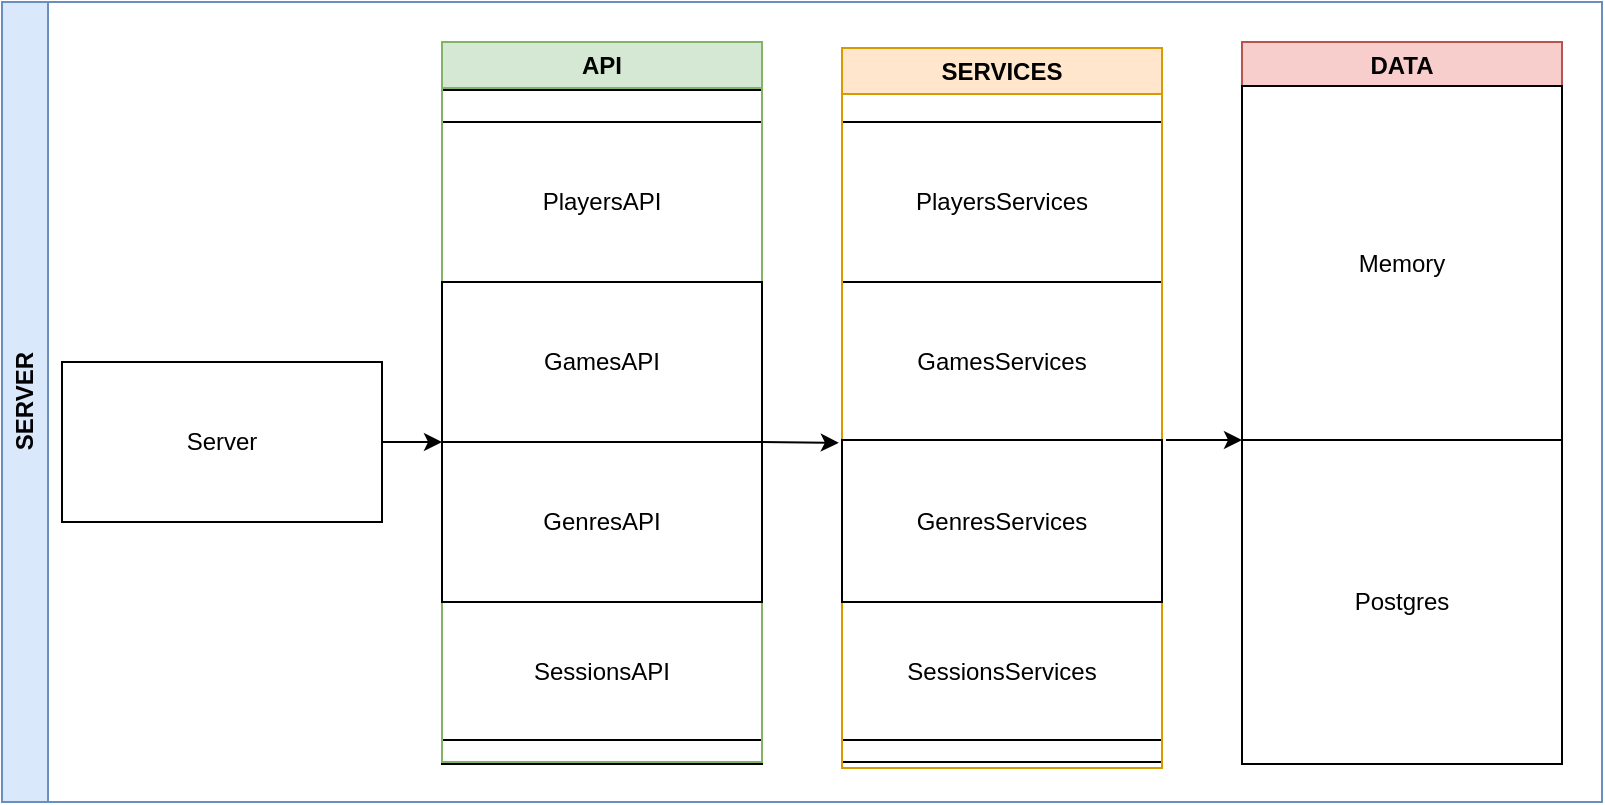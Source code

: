 <mxfile version="24.3.1" type="device">
  <diagram name="Página-1" id="9pI_9j59oDvoFk84XUo-">
    <mxGraphModel dx="1361" dy="638" grid="0" gridSize="10" guides="1" tooltips="1" connect="1" arrows="1" fold="1" page="0" pageScale="1" pageWidth="827" pageHeight="1169" background="none" math="0" shadow="0">
      <root>
        <mxCell id="0" />
        <mxCell id="1" parent="0" />
        <mxCell id="ZGOzC3T_o9DJFjdVKeZU-22" value="SERVER" style="swimlane;horizontal=0;whiteSpace=wrap;html=1;fillColor=#dae8fc;strokeColor=#6c8ebf;" parent="1" vertex="1">
          <mxGeometry width="800" height="400" as="geometry" />
        </mxCell>
        <mxCell id="ZGOzC3T_o9DJFjdVKeZU-32" value="-" style="rounded=0;whiteSpace=wrap;html=1;" parent="ZGOzC3T_o9DJFjdVKeZU-22" vertex="1">
          <mxGeometry x="420" y="43" width="160" height="337" as="geometry" />
        </mxCell>
        <mxCell id="ZGOzC3T_o9DJFjdVKeZU-30" value="-" style="rounded=0;whiteSpace=wrap;html=1;" parent="ZGOzC3T_o9DJFjdVKeZU-22" vertex="1">
          <mxGeometry x="220" y="44" width="160" height="337" as="geometry" />
        </mxCell>
        <mxCell id="ZGOzC3T_o9DJFjdVKeZU-2" value="PlayersAPI" style="rounded=0;whiteSpace=wrap;html=1;" parent="ZGOzC3T_o9DJFjdVKeZU-22" vertex="1">
          <mxGeometry x="220" y="60" width="160" height="80" as="geometry" />
        </mxCell>
        <mxCell id="ZGOzC3T_o9DJFjdVKeZU-4" value="SessionsAPI" style="rounded=0;whiteSpace=wrap;html=1;" parent="ZGOzC3T_o9DJFjdVKeZU-22" vertex="1">
          <mxGeometry x="220" y="300" width="160" height="69" as="geometry" />
        </mxCell>
        <mxCell id="ZGOzC3T_o9DJFjdVKeZU-18" value="API" style="swimlane;whiteSpace=wrap;html=1;fillColor=#d5e8d4;strokeColor=#82b366;" parent="ZGOzC3T_o9DJFjdVKeZU-22" vertex="1">
          <mxGeometry x="220" y="20" width="160" height="360" as="geometry" />
        </mxCell>
        <mxCell id="ZGOzC3T_o9DJFjdVKeZU-3" value="GamesAPI" style="rounded=0;whiteSpace=wrap;html=1;" parent="ZGOzC3T_o9DJFjdVKeZU-18" vertex="1">
          <mxGeometry y="120" width="160" height="80" as="geometry" />
        </mxCell>
        <mxCell id="ZGOzC3T_o9DJFjdVKeZU-5" value="PlayersServices" style="rounded=0;whiteSpace=wrap;html=1;" parent="ZGOzC3T_o9DJFjdVKeZU-22" vertex="1">
          <mxGeometry x="420" y="60" width="160" height="80" as="geometry" />
        </mxCell>
        <mxCell id="ZGOzC3T_o9DJFjdVKeZU-6" value="GamesServices" style="rounded=0;whiteSpace=wrap;html=1;" parent="ZGOzC3T_o9DJFjdVKeZU-22" vertex="1">
          <mxGeometry x="420" y="140" width="160" height="80" as="geometry" />
        </mxCell>
        <mxCell id="ZGOzC3T_o9DJFjdVKeZU-7" value="SessionsServices" style="rounded=0;whiteSpace=wrap;html=1;" parent="ZGOzC3T_o9DJFjdVKeZU-22" vertex="1">
          <mxGeometry x="420" y="300" width="160" height="69" as="geometry" />
        </mxCell>
        <mxCell id="ZGOzC3T_o9DJFjdVKeZU-20" value="SERVICES" style="swimlane;whiteSpace=wrap;html=1;fillColor=#ffe6cc;strokeColor=#d79b00;" parent="ZGOzC3T_o9DJFjdVKeZU-22" vertex="1">
          <mxGeometry x="420" y="23" width="160" height="360" as="geometry" />
        </mxCell>
        <mxCell id="ZGOzC3T_o9DJFjdVKeZU-21" value="DATA" style="swimlane;whiteSpace=wrap;html=1;fillColor=#f8cecc;strokeColor=#b85450;" parent="ZGOzC3T_o9DJFjdVKeZU-22" vertex="1">
          <mxGeometry x="620" y="20" width="160" height="361" as="geometry" />
        </mxCell>
        <mxCell id="ZGOzC3T_o9DJFjdVKeZU-12" value="Memory" style="rounded=0;whiteSpace=wrap;html=1;" parent="ZGOzC3T_o9DJFjdVKeZU-21" vertex="1">
          <mxGeometry y="22" width="160" height="177" as="geometry" />
        </mxCell>
        <mxCell id="ZGOzC3T_o9DJFjdVKeZU-13" value="Postgres" style="rounded=0;whiteSpace=wrap;html=1;" parent="ZGOzC3T_o9DJFjdVKeZU-21" vertex="1">
          <mxGeometry y="199" width="160" height="162" as="geometry" />
        </mxCell>
        <mxCell id="ZGOzC3T_o9DJFjdVKeZU-1" value="Server" style="rounded=0;whiteSpace=wrap;html=1;" parent="ZGOzC3T_o9DJFjdVKeZU-22" vertex="1">
          <mxGeometry x="30" y="180" width="160" height="80" as="geometry" />
        </mxCell>
        <mxCell id="eYMPVAeLG2JdYgq7kWrh-2" value="GenresAPI" style="rounded=0;whiteSpace=wrap;html=1;" vertex="1" parent="ZGOzC3T_o9DJFjdVKeZU-22">
          <mxGeometry x="220" y="220" width="160" height="80" as="geometry" />
        </mxCell>
        <mxCell id="eYMPVAeLG2JdYgq7kWrh-1" value="GenresServices" style="rounded=0;whiteSpace=wrap;html=1;" vertex="1" parent="ZGOzC3T_o9DJFjdVKeZU-22">
          <mxGeometry x="420" y="219" width="160" height="81" as="geometry" />
        </mxCell>
        <mxCell id="eYMPVAeLG2JdYgq7kWrh-5" value="" style="endArrow=classic;html=1;rounded=0;exitX=1;exitY=0.5;exitDx=0;exitDy=0;entryX=-0.01;entryY=0.017;entryDx=0;entryDy=0;entryPerimeter=0;" edge="1" parent="ZGOzC3T_o9DJFjdVKeZU-22" target="eYMPVAeLG2JdYgq7kWrh-1">
          <mxGeometry width="50" height="50" relative="1" as="geometry">
            <mxPoint x="380" y="220" as="sourcePoint" />
            <mxPoint x="410" y="220" as="targetPoint" />
          </mxGeometry>
        </mxCell>
        <mxCell id="eYMPVAeLG2JdYgq7kWrh-6" value="" style="endArrow=classic;html=1;rounded=0;exitX=1;exitY=0.5;exitDx=0;exitDy=0;entryX=-0.01;entryY=0.017;entryDx=0;entryDy=0;entryPerimeter=0;" edge="1" parent="ZGOzC3T_o9DJFjdVKeZU-22">
          <mxGeometry width="50" height="50" relative="1" as="geometry">
            <mxPoint x="582" y="219" as="sourcePoint" />
            <mxPoint x="620" y="219" as="targetPoint" />
          </mxGeometry>
        </mxCell>
        <mxCell id="ZGOzC3T_o9DJFjdVKeZU-27" value="" style="endArrow=classic;html=1;rounded=0;exitX=1;exitY=0.5;exitDx=0;exitDy=0;" parent="1" source="ZGOzC3T_o9DJFjdVKeZU-1" edge="1">
          <mxGeometry width="50" height="50" relative="1" as="geometry">
            <mxPoint x="390" y="370" as="sourcePoint" />
            <mxPoint x="220" y="220" as="targetPoint" />
          </mxGeometry>
        </mxCell>
      </root>
    </mxGraphModel>
  </diagram>
</mxfile>
